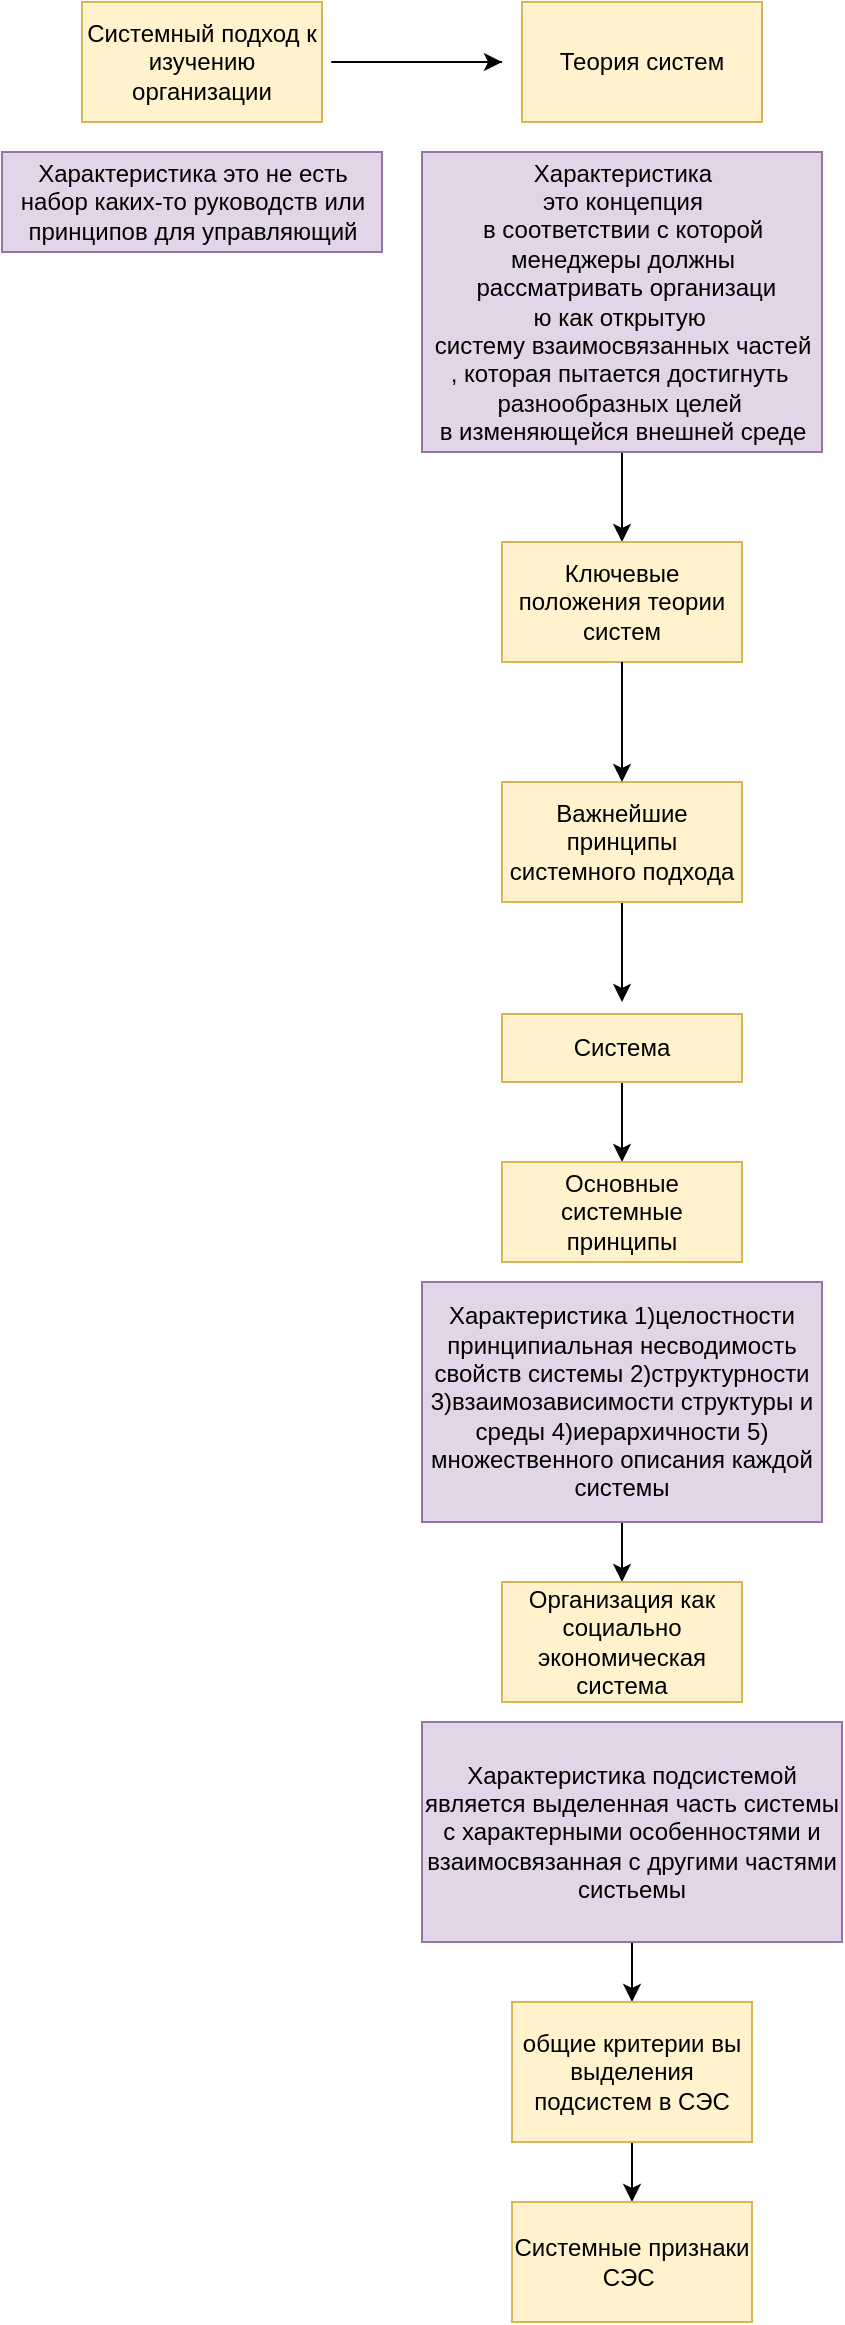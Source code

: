 <mxfile version="13.5.4" type="github">
  <diagram id="Yhz9viDxVkzFO5v1KCu0" name="Страница 1">
    <mxGraphModel grid="1" dx="1422" dy="1971" gridSize="10" guides="1" tooltips="1" connect="1" arrows="1" fold="1" page="1" pageScale="1" pageWidth="827" pageHeight="1169" math="0" shadow="0">
      <root>
        <mxCell id="0" />
        <mxCell id="1" parent="0" />
        <mxCell id="ScD8MDGdp0oU3InxM7zO-1" value="Системный подход к изучению организации" parent="1" style="rounded=0;whiteSpace=wrap;html=1;fillColor=#fff2cc;strokeColor=#d6b656;" vertex="1">
          <mxGeometry as="geometry" x="40" y="-1120" width="120" height="60" />
        </mxCell>
        <mxCell id="ScD8MDGdp0oU3InxM7zO-2" value="" parent="1" style="endArrow=classic;html=1;" edge="1">
          <mxGeometry as="geometry" width="50" height="50" relative="1">
            <mxPoint as="sourcePoint" x="250" y="-1090" />
            <mxPoint as="targetPoint" x="250" y="-1090" />
            <Array as="points">
              <mxPoint x="160" y="-1090" />
            </Array>
          </mxGeometry>
        </mxCell>
        <mxCell id="ScD8MDGdp0oU3InxM7zO-3" value="Теория систем" parent="1" style="rounded=0;whiteSpace=wrap;html=1;fillColor=#fff2cc;strokeColor=#d6b656;" vertex="1">
          <mxGeometry as="geometry" x="260" y="-1120" width="120" height="60" />
        </mxCell>
        <mxCell id="ScD8MDGdp0oU3InxM7zO-5" value="Характеристика это не есть&lt;br&gt;&amp;nbsp;набор каких-то руководств или&amp;nbsp;&lt;br&gt;принципов для управляющий" parent="1" style="text;html=1;align=center;verticalAlign=middle;resizable=0;points=[];autosize=1;fillColor=#e1d5e7;strokeColor=#9673a6;" vertex="1">
          <mxGeometry as="geometry" y="-1045" width="190" height="50" />
        </mxCell>
        <mxCell id="ScD8MDGdp0oU3InxM7zO-11" value="" parent="1" style="edgeStyle=orthogonalEdgeStyle;rounded=0;orthogonalLoop=1;jettySize=auto;html=1;" edge="1" source="ScD8MDGdp0oU3InxM7zO-7">
          <mxGeometry as="geometry" relative="1">
            <mxPoint as="targetPoint" x="310" y="-850" />
          </mxGeometry>
        </mxCell>
        <mxCell id="ScD8MDGdp0oU3InxM7zO-7" value="Характеристика&lt;br&gt;это концепция&lt;br&gt;&amp;nbsp;в соответствии с которой&amp;nbsp;&lt;br&gt;менеджеры должны&lt;br&gt;&amp;nbsp;рассматривать организаци&lt;br&gt;ю как открытую&amp;nbsp;&lt;br&gt;систему взаимосвязанных частей&lt;br&gt;, которая пытается достигнуть&amp;nbsp;&lt;br&gt;разнообразных целей&amp;nbsp;&lt;br&gt;в изменяющейся внешней среде" parent="1" style="text;html=1;align=center;verticalAlign=middle;resizable=0;points=[];autosize=1;fillColor=#e1d5e7;strokeColor=#9673a6;" vertex="1">
          <mxGeometry as="geometry" x="210" y="-1045" width="200" height="150" />
        </mxCell>
        <mxCell id="ScD8MDGdp0oU3InxM7zO-10" value="Ключевые положения теории систем" parent="1" style="whiteSpace=wrap;html=1;strokeColor=#d6b656;fillColor=#fff2cc;" vertex="1">
          <mxGeometry as="geometry" x="250" y="-850" width="120" height="60" />
        </mxCell>
        <mxCell id="ScD8MDGdp0oU3InxM7zO-17" value="" parent="1" style="edgeStyle=orthogonalEdgeStyle;rounded=0;orthogonalLoop=1;jettySize=auto;html=1;" edge="1" source="ScD8MDGdp0oU3InxM7zO-12">
          <mxGeometry as="geometry" relative="1">
            <mxPoint as="targetPoint" x="310" y="-620" />
          </mxGeometry>
        </mxCell>
        <mxCell id="ScD8MDGdp0oU3InxM7zO-12" value="Важнейшие принципы системного подхода" parent="1" style="whiteSpace=wrap;html=1;strokeColor=#d6b656;fillColor=#fff2cc;" vertex="1">
          <mxGeometry as="geometry" x="250" y="-730" width="120" height="60" />
        </mxCell>
        <mxCell id="ScD8MDGdp0oU3InxM7zO-15" value="" parent="1" style="endArrow=classic;html=1;exitX=0.5;exitY=1;exitDx=0;exitDy=0;entryX=0.5;entryY=0;entryDx=0;entryDy=0;" edge="1" source="ScD8MDGdp0oU3InxM7zO-10" target="ScD8MDGdp0oU3InxM7zO-12">
          <mxGeometry as="geometry" width="50" height="50" relative="1">
            <mxPoint as="sourcePoint" x="390" y="-760" />
            <mxPoint as="targetPoint" x="440" y="-810" />
          </mxGeometry>
        </mxCell>
        <mxCell id="ScD8MDGdp0oU3InxM7zO-19" value="" parent="1" style="edgeStyle=orthogonalEdgeStyle;rounded=0;orthogonalLoop=1;jettySize=auto;html=1;" edge="1" source="ScD8MDGdp0oU3InxM7zO-16">
          <mxGeometry as="geometry" relative="1">
            <mxPoint as="targetPoint" x="310" y="-540" />
          </mxGeometry>
        </mxCell>
        <mxCell id="ScD8MDGdp0oU3InxM7zO-16" value="Система" parent="1" style="whiteSpace=wrap;html=1;strokeColor=#d6b656;fillColor=#fff2cc;" vertex="1">
          <mxGeometry as="geometry" x="250" y="-614" width="120" height="34" />
        </mxCell>
        <mxCell id="ScD8MDGdp0oU3InxM7zO-18" value="Основные системные принципы" parent="1" style="whiteSpace=wrap;html=1;strokeColor=#d6b656;fillColor=#fff2cc;" vertex="1">
          <mxGeometry as="geometry" x="250" y="-540" width="120" height="50" />
        </mxCell>
        <mxCell id="ScD8MDGdp0oU3InxM7zO-23" value="" parent="1" style="edgeStyle=orthogonalEdgeStyle;rounded=0;orthogonalLoop=1;jettySize=auto;html=1;" edge="1" source="ScD8MDGdp0oU3InxM7zO-20">
          <mxGeometry as="geometry" relative="1">
            <mxPoint as="targetPoint" x="310" y="-330" />
          </mxGeometry>
        </mxCell>
        <mxCell id="ScD8MDGdp0oU3InxM7zO-20" value="Характеристика 1)целостности принципиальная несводимость свойств системы 2)структурности 3)взаимозависимости структуры и среды 4)иерархичности 5) множественного описания каждой системы" parent="1" style="whiteSpace=wrap;html=1;strokeColor=#9673a6;fillColor=#e1d5e7;" vertex="1">
          <mxGeometry as="geometry" x="210" y="-480" width="200" height="120" />
        </mxCell>
        <mxCell id="ScD8MDGdp0oU3InxM7zO-22" value="Организация как социально экономическая система" parent="1" style="whiteSpace=wrap;html=1;strokeColor=#d6b656;fillColor=#fff2cc;" vertex="1">
          <mxGeometry as="geometry" x="250" y="-330" width="120" height="60" />
        </mxCell>
        <mxCell id="ScD8MDGdp0oU3InxM7zO-27" value="" parent="1" style="edgeStyle=orthogonalEdgeStyle;rounded=0;orthogonalLoop=1;jettySize=auto;html=1;" edge="1" source="ScD8MDGdp0oU3InxM7zO-24" target="ScD8MDGdp0oU3InxM7zO-26">
          <mxGeometry as="geometry" relative="1" />
        </mxCell>
        <mxCell id="ScD8MDGdp0oU3InxM7zO-24" value="Характеристика подсистемой является выделенная часть системы с характерными особенностями и взаимосвязанная с другими частями систьемы" parent="1" style="whiteSpace=wrap;html=1;strokeColor=#9673a6;fillColor=#e1d5e7;" vertex="1">
          <mxGeometry as="geometry" x="210" y="-260" width="210" height="110" />
        </mxCell>
        <mxCell id="ScD8MDGdp0oU3InxM7zO-29" value="" parent="1" style="edgeStyle=orthogonalEdgeStyle;rounded=0;orthogonalLoop=1;jettySize=auto;html=1;" edge="1" source="ScD8MDGdp0oU3InxM7zO-26" target="ScD8MDGdp0oU3InxM7zO-28">
          <mxGeometry as="geometry" relative="1" />
        </mxCell>
        <mxCell id="ScD8MDGdp0oU3InxM7zO-26" value="общие критерии вы выделения подсистем в СЭС" parent="1" style="whiteSpace=wrap;html=1;strokeColor=#d6b656;fillColor=#fff2cc;" vertex="1">
          <mxGeometry as="geometry" x="255" y="-120" width="120" height="70" />
        </mxCell>
        <mxCell id="ScD8MDGdp0oU3InxM7zO-28" value="Системные признаки СЭС&amp;nbsp;" parent="1" style="whiteSpace=wrap;html=1;strokeColor=#d6b656;fillColor=#fff2cc;" vertex="1">
          <mxGeometry as="geometry" x="255" y="-20" width="120" height="60" />
        </mxCell>
      </root>
    </mxGraphModel>
  </diagram>
</mxfile>
